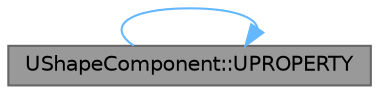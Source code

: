 digraph "UShapeComponent::UPROPERTY"
{
 // INTERACTIVE_SVG=YES
 // LATEX_PDF_SIZE
  bgcolor="transparent";
  edge [fontname=Helvetica,fontsize=10,labelfontname=Helvetica,labelfontsize=10];
  node [fontname=Helvetica,fontsize=10,shape=box,height=0.2,width=0.4];
  rankdir="LR";
  Node1 [id="Node000001",label="UShapeComponent::UPROPERTY",height=0.2,width=0.4,color="gray40", fillcolor="grey60", style="filled", fontcolor="black",tooltip="Color used to draw the shape."];
  Node1 -> Node1 [id="edge1_Node000001_Node000001",color="steelblue1",style="solid",tooltip=" "];
}

